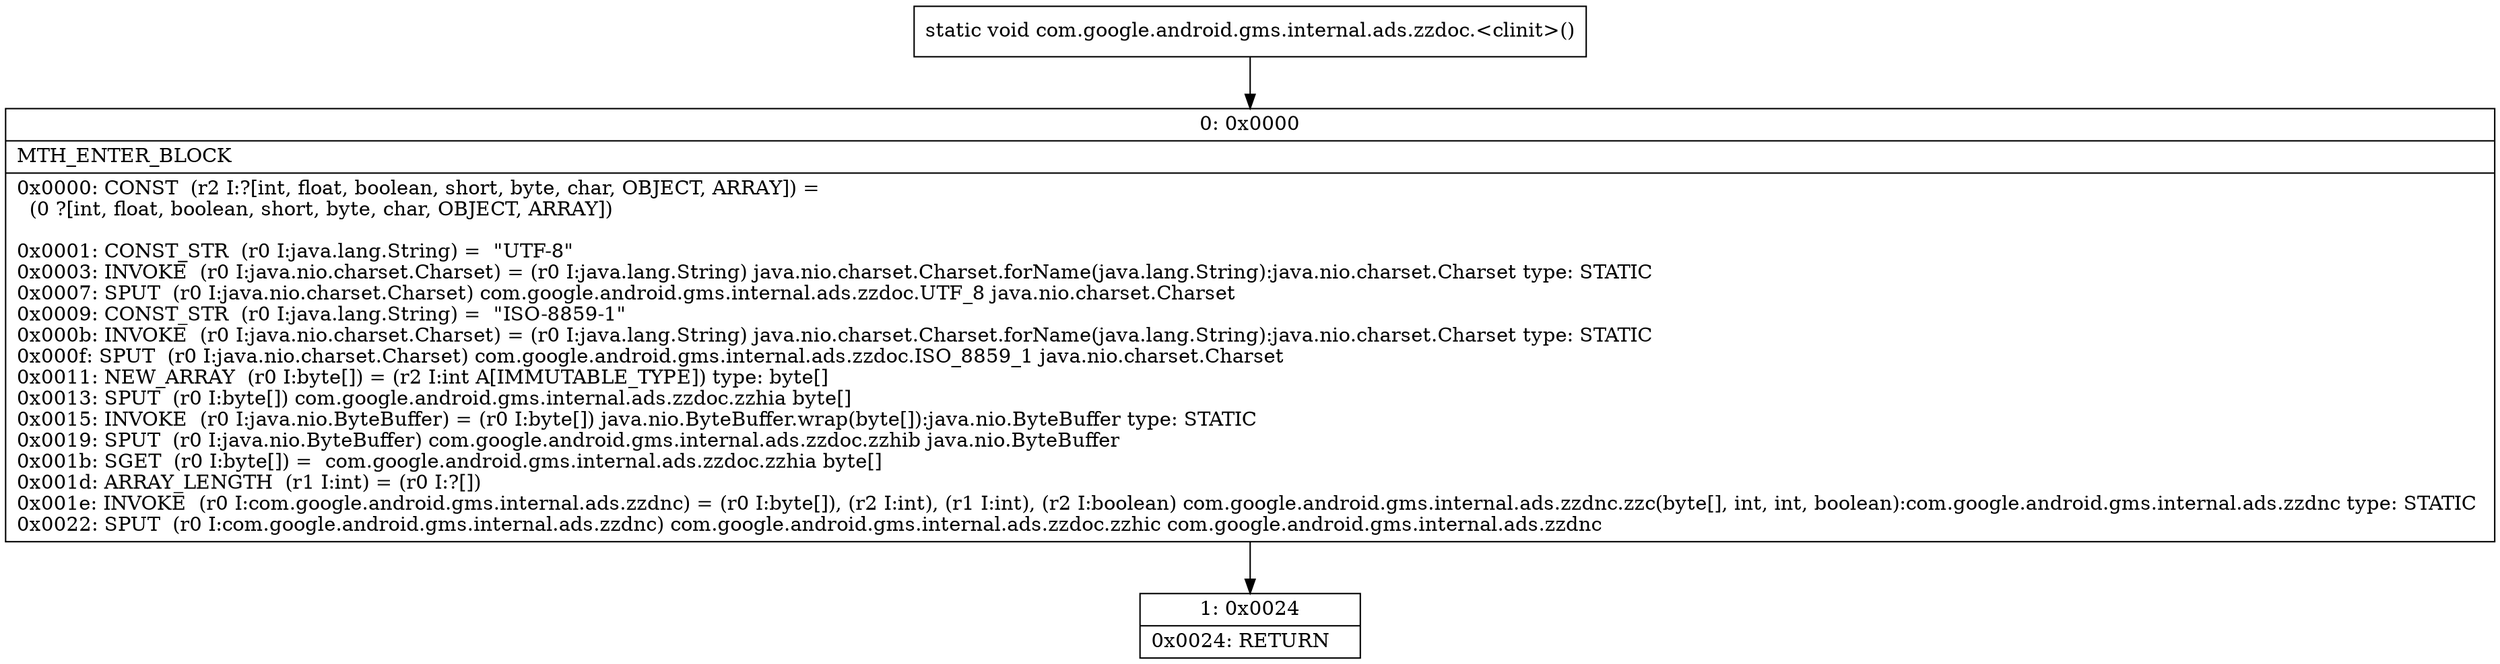 digraph "CFG forcom.google.android.gms.internal.ads.zzdoc.\<clinit\>()V" {
Node_0 [shape=record,label="{0\:\ 0x0000|MTH_ENTER_BLOCK\l|0x0000: CONST  (r2 I:?[int, float, boolean, short, byte, char, OBJECT, ARRAY]) = \l  (0 ?[int, float, boolean, short, byte, char, OBJECT, ARRAY])\l \l0x0001: CONST_STR  (r0 I:java.lang.String) =  \"UTF\-8\" \l0x0003: INVOKE  (r0 I:java.nio.charset.Charset) = (r0 I:java.lang.String) java.nio.charset.Charset.forName(java.lang.String):java.nio.charset.Charset type: STATIC \l0x0007: SPUT  (r0 I:java.nio.charset.Charset) com.google.android.gms.internal.ads.zzdoc.UTF_8 java.nio.charset.Charset \l0x0009: CONST_STR  (r0 I:java.lang.String) =  \"ISO\-8859\-1\" \l0x000b: INVOKE  (r0 I:java.nio.charset.Charset) = (r0 I:java.lang.String) java.nio.charset.Charset.forName(java.lang.String):java.nio.charset.Charset type: STATIC \l0x000f: SPUT  (r0 I:java.nio.charset.Charset) com.google.android.gms.internal.ads.zzdoc.ISO_8859_1 java.nio.charset.Charset \l0x0011: NEW_ARRAY  (r0 I:byte[]) = (r2 I:int A[IMMUTABLE_TYPE]) type: byte[] \l0x0013: SPUT  (r0 I:byte[]) com.google.android.gms.internal.ads.zzdoc.zzhia byte[] \l0x0015: INVOKE  (r0 I:java.nio.ByteBuffer) = (r0 I:byte[]) java.nio.ByteBuffer.wrap(byte[]):java.nio.ByteBuffer type: STATIC \l0x0019: SPUT  (r0 I:java.nio.ByteBuffer) com.google.android.gms.internal.ads.zzdoc.zzhib java.nio.ByteBuffer \l0x001b: SGET  (r0 I:byte[]) =  com.google.android.gms.internal.ads.zzdoc.zzhia byte[] \l0x001d: ARRAY_LENGTH  (r1 I:int) = (r0 I:?[]) \l0x001e: INVOKE  (r0 I:com.google.android.gms.internal.ads.zzdnc) = (r0 I:byte[]), (r2 I:int), (r1 I:int), (r2 I:boolean) com.google.android.gms.internal.ads.zzdnc.zzc(byte[], int, int, boolean):com.google.android.gms.internal.ads.zzdnc type: STATIC \l0x0022: SPUT  (r0 I:com.google.android.gms.internal.ads.zzdnc) com.google.android.gms.internal.ads.zzdoc.zzhic com.google.android.gms.internal.ads.zzdnc \l}"];
Node_1 [shape=record,label="{1\:\ 0x0024|0x0024: RETURN   \l}"];
MethodNode[shape=record,label="{static void com.google.android.gms.internal.ads.zzdoc.\<clinit\>() }"];
MethodNode -> Node_0;
Node_0 -> Node_1;
}

